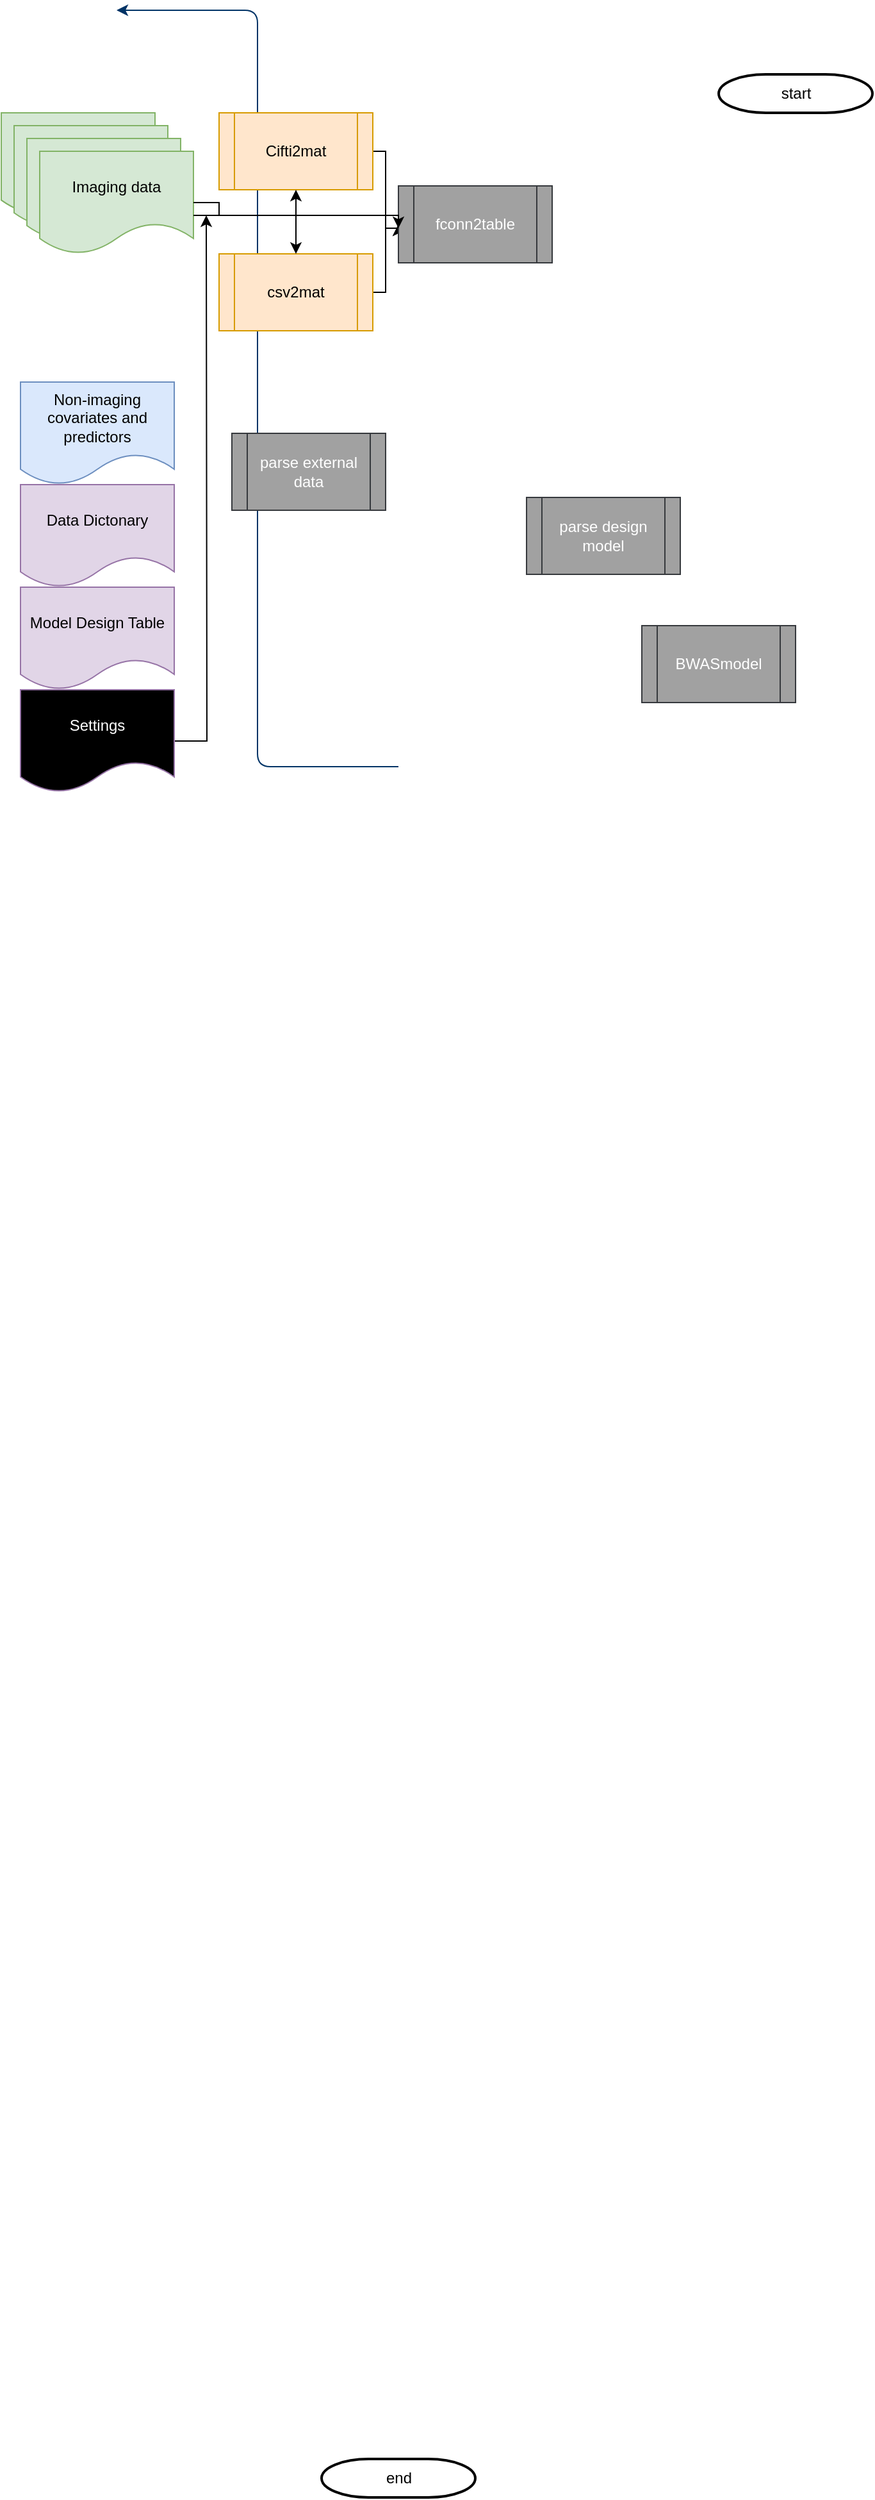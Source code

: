 <mxfile version="14.6.13" type="gitlab">
  <diagram id="6a731a19-8d31-9384-78a2-239565b7b9f0" name="Page-1">
    <mxGraphModel dx="946" dy="542" grid="1" gridSize="10" guides="1" tooltips="1" connect="1" arrows="1" fold="1" page="1" pageScale="1" pageWidth="1169" pageHeight="827" background="#ffffff" math="0" shadow="0">
      <root>
        <mxCell id="0" />
        <mxCell id="1" parent="0" />
        <mxCell id="2" value="start" style="shape=mxgraph.flowchart.terminator;strokeWidth=2;gradientColor=none;gradientDirection=north;fontStyle=0;html=1;" parent="1" vertex="1">
          <mxGeometry x="570" y="50" width="120" height="30" as="geometry" />
        </mxCell>
        <mxCell id="17" value="" style="edgeStyle=elbowEdgeStyle;elbow=horizontal;fontStyle=1;strokeColor=#003366;strokeWidth=1;html=1;" parent="1" target="13" edge="1">
          <mxGeometry width="100" height="100" as="geometry">
            <mxPoint x="320" y="590" as="sourcePoint" />
            <mxPoint x="100" as="targetPoint" />
          </mxGeometry>
        </mxCell>
        <mxCell id="40" value="end" style="shape=mxgraph.flowchart.terminator;strokeWidth=2;gradientColor=none;gradientDirection=north;fontStyle=0;html=1;" parent="1" vertex="1">
          <mxGeometry x="260" y="1910" width="120" height="30" as="geometry" />
        </mxCell>
        <mxCell id="AtFEPGN6vsKOQ2UmHJIi-62" value="Non-imaging covariates and predictors" style="shape=document;whiteSpace=wrap;html=1;boundedLbl=1;fillColor=#dae8fc;strokeColor=#6c8ebf;" vertex="1" parent="1">
          <mxGeometry x="25" y="290" width="120" height="80" as="geometry" />
        </mxCell>
        <mxCell id="AtFEPGN6vsKOQ2UmHJIi-63" value="Data Dictonary" style="shape=document;whiteSpace=wrap;html=1;boundedLbl=1;fillColor=#e1d5e7;strokeColor=#9673a6;" vertex="1" parent="1">
          <mxGeometry x="25" y="370" width="120" height="80" as="geometry" />
        </mxCell>
        <mxCell id="AtFEPGN6vsKOQ2UmHJIi-64" value="Model Design Table" style="shape=document;whiteSpace=wrap;html=1;boundedLbl=1;fillColor=#e1d5e7;strokeColor=#9673a6;" vertex="1" parent="1">
          <mxGeometry x="25" y="450" width="120" height="80" as="geometry" />
        </mxCell>
        <mxCell id="AtFEPGN6vsKOQ2UmHJIi-86" style="edgeStyle=orthogonalEdgeStyle;rounded=0;orthogonalLoop=1;jettySize=auto;html=1;" edge="1" parent="1" source="AtFEPGN6vsKOQ2UmHJIi-65">
          <mxGeometry relative="1" as="geometry">
            <mxPoint x="170" y="160" as="targetPoint" />
          </mxGeometry>
        </mxCell>
        <mxCell id="AtFEPGN6vsKOQ2UmHJIi-65" value="&lt;font color=&quot;#FFFFFF&quot;&gt;Settings&lt;/font&gt;" style="shape=document;whiteSpace=wrap;html=1;boundedLbl=1;strokeColor=#9673a6;fillColor=#000000;" vertex="1" parent="1">
          <mxGeometry x="25" y="530" width="120" height="80" as="geometry" />
        </mxCell>
        <mxCell id="AtFEPGN6vsKOQ2UmHJIi-66" value="" style="group" vertex="1" connectable="0" parent="1">
          <mxGeometry x="10" y="80" width="150" height="110" as="geometry" />
        </mxCell>
        <mxCell id="AtFEPGN6vsKOQ2UmHJIi-55" value="" style="shape=document;whiteSpace=wrap;html=1;boundedLbl=1;fillColor=#d5e8d4;strokeColor=#82b366;" vertex="1" parent="AtFEPGN6vsKOQ2UmHJIi-66">
          <mxGeometry width="120" height="80" as="geometry" />
        </mxCell>
        <mxCell id="AtFEPGN6vsKOQ2UmHJIi-56" value="" style="shape=document;whiteSpace=wrap;html=1;boundedLbl=1;fillColor=#d5e8d4;strokeColor=#82b366;" vertex="1" parent="AtFEPGN6vsKOQ2UmHJIi-66">
          <mxGeometry width="120" height="80" as="geometry" />
        </mxCell>
        <mxCell id="AtFEPGN6vsKOQ2UmHJIi-57" value="" style="shape=document;whiteSpace=wrap;html=1;boundedLbl=1;fillColor=#d5e8d4;strokeColor=#82b366;" vertex="1" parent="AtFEPGN6vsKOQ2UmHJIi-66">
          <mxGeometry width="120" height="80" as="geometry" />
        </mxCell>
        <mxCell id="AtFEPGN6vsKOQ2UmHJIi-58" value="" style="shape=document;whiteSpace=wrap;html=1;boundedLbl=1;fillColor=#d5e8d4;strokeColor=#82b366;" vertex="1" parent="AtFEPGN6vsKOQ2UmHJIi-66">
          <mxGeometry width="120" height="80" as="geometry" />
        </mxCell>
        <mxCell id="AtFEPGN6vsKOQ2UmHJIi-59" value="" style="shape=document;whiteSpace=wrap;html=1;boundedLbl=1;fillColor=#d5e8d4;strokeColor=#82b366;" vertex="1" parent="AtFEPGN6vsKOQ2UmHJIi-66">
          <mxGeometry x="10" y="10" width="120" height="80" as="geometry" />
        </mxCell>
        <mxCell id="AtFEPGN6vsKOQ2UmHJIi-60" value="" style="shape=document;whiteSpace=wrap;html=1;boundedLbl=1;fillColor=#d5e8d4;strokeColor=#82b366;" vertex="1" parent="AtFEPGN6vsKOQ2UmHJIi-66">
          <mxGeometry x="20" y="20" width="120" height="80" as="geometry" />
        </mxCell>
        <mxCell id="AtFEPGN6vsKOQ2UmHJIi-61" value="Imaging data" style="shape=document;whiteSpace=wrap;html=1;boundedLbl=1;fillColor=#d5e8d4;strokeColor=#82b366;" vertex="1" parent="AtFEPGN6vsKOQ2UmHJIi-66">
          <mxGeometry x="30" y="30" width="120" height="80" as="geometry" />
        </mxCell>
        <mxCell id="AtFEPGN6vsKOQ2UmHJIi-79" style="edgeStyle=orthogonalEdgeStyle;rounded=0;orthogonalLoop=1;jettySize=auto;html=1;exitX=1;exitY=0.5;exitDx=0;exitDy=0;entryX=0;entryY=0.5;entryDx=0;entryDy=0;" edge="1" parent="1" source="AtFEPGN6vsKOQ2UmHJIi-67" target="AtFEPGN6vsKOQ2UmHJIi-76">
          <mxGeometry relative="1" as="geometry">
            <mxPoint x="320" y="120" as="targetPoint" />
            <Array as="points">
              <mxPoint x="310" y="110" />
              <mxPoint x="310" y="170" />
            </Array>
          </mxGeometry>
        </mxCell>
        <mxCell id="AtFEPGN6vsKOQ2UmHJIi-67" value="Cifti2mat" style="shape=process;whiteSpace=wrap;html=1;backgroundOutline=1;fillColor=#ffe6cc;strokeColor=#d79b00;" vertex="1" parent="1">
          <mxGeometry x="180" y="80" width="120" height="60" as="geometry" />
        </mxCell>
        <mxCell id="AtFEPGN6vsKOQ2UmHJIi-78" style="edgeStyle=orthogonalEdgeStyle;rounded=0;orthogonalLoop=1;jettySize=auto;html=1;entryX=0;entryY=0.5;entryDx=0;entryDy=0;" edge="1" parent="1" source="AtFEPGN6vsKOQ2UmHJIi-72" target="AtFEPGN6vsKOQ2UmHJIi-76">
          <mxGeometry relative="1" as="geometry">
            <mxPoint x="390" y="260" as="targetPoint" />
            <Array as="points">
              <mxPoint x="310" y="220" />
              <mxPoint x="310" y="170" />
            </Array>
          </mxGeometry>
        </mxCell>
        <mxCell id="AtFEPGN6vsKOQ2UmHJIi-72" value="csv2mat" style="shape=process;whiteSpace=wrap;html=1;backgroundOutline=1;fillColor=#ffe6cc;strokeColor=#d79b00;" vertex="1" parent="1">
          <mxGeometry x="180" y="190" width="120" height="60" as="geometry" />
        </mxCell>
        <mxCell id="AtFEPGN6vsKOQ2UmHJIi-75" value="&lt;font color=&quot;#FFFFFF&quot;&gt;parse external data&lt;/font&gt;" style="shape=process;whiteSpace=wrap;html=1;backgroundOutline=1;strokeColor=#36393d;fillColor=#A1A1A1;" vertex="1" parent="1">
          <mxGeometry x="190" y="330" width="120" height="60" as="geometry" />
        </mxCell>
        <mxCell id="AtFEPGN6vsKOQ2UmHJIi-76" value="&lt;font color=&quot;#FFFFFF&quot;&gt;fconn2table&lt;/font&gt;" style="shape=process;whiteSpace=wrap;html=1;backgroundOutline=1;strokeColor=#36393d;fillColor=#A1A1A1;" vertex="1" parent="1">
          <mxGeometry x="320" y="137" width="120" height="60" as="geometry" />
        </mxCell>
        <mxCell id="AtFEPGN6vsKOQ2UmHJIi-77" style="edgeStyle=orthogonalEdgeStyle;rounded=0;orthogonalLoop=1;jettySize=auto;html=1;" edge="1" parent="1" source="AtFEPGN6vsKOQ2UmHJIi-61">
          <mxGeometry relative="1" as="geometry">
            <mxPoint x="320" y="170" as="targetPoint" />
            <Array as="points">
              <mxPoint x="280" y="160" />
              <mxPoint x="280" y="160" />
            </Array>
          </mxGeometry>
        </mxCell>
        <mxCell id="AtFEPGN6vsKOQ2UmHJIi-80" value="&lt;font color=&quot;#FFFFFF&quot;&gt;BWASmodel&lt;/font&gt;" style="shape=process;whiteSpace=wrap;html=1;backgroundOutline=1;strokeColor=#36393d;fillColor=#A1A1A1;" vertex="1" parent="1">
          <mxGeometry x="510" y="480" width="120" height="60" as="geometry" />
        </mxCell>
        <mxCell id="AtFEPGN6vsKOQ2UmHJIi-81" value="&lt;font color=&quot;#FFFFFF&quot;&gt;parse design&lt;br&gt;model&lt;/font&gt;" style="shape=process;whiteSpace=wrap;html=1;backgroundOutline=1;strokeColor=#36393d;fillColor=#A1A1A1;" vertex="1" parent="1">
          <mxGeometry x="420" y="380" width="120" height="60" as="geometry" />
        </mxCell>
        <mxCell id="AtFEPGN6vsKOQ2UmHJIi-83" style="edgeStyle=orthogonalEdgeStyle;rounded=0;orthogonalLoop=1;jettySize=auto;html=1;entryX=0.5;entryY=1;entryDx=0;entryDy=0;" edge="1" parent="1" source="AtFEPGN6vsKOQ2UmHJIi-61" target="AtFEPGN6vsKOQ2UmHJIi-67">
          <mxGeometry relative="1" as="geometry" />
        </mxCell>
        <mxCell id="AtFEPGN6vsKOQ2UmHJIi-84" style="edgeStyle=orthogonalEdgeStyle;rounded=0;orthogonalLoop=1;jettySize=auto;html=1;entryX=0.5;entryY=0;entryDx=0;entryDy=0;" edge="1" parent="1" source="AtFEPGN6vsKOQ2UmHJIi-61" target="AtFEPGN6vsKOQ2UmHJIi-72">
          <mxGeometry relative="1" as="geometry">
            <Array as="points">
              <mxPoint x="240" y="160" />
            </Array>
          </mxGeometry>
        </mxCell>
      </root>
    </mxGraphModel>
  </diagram>
</mxfile>
